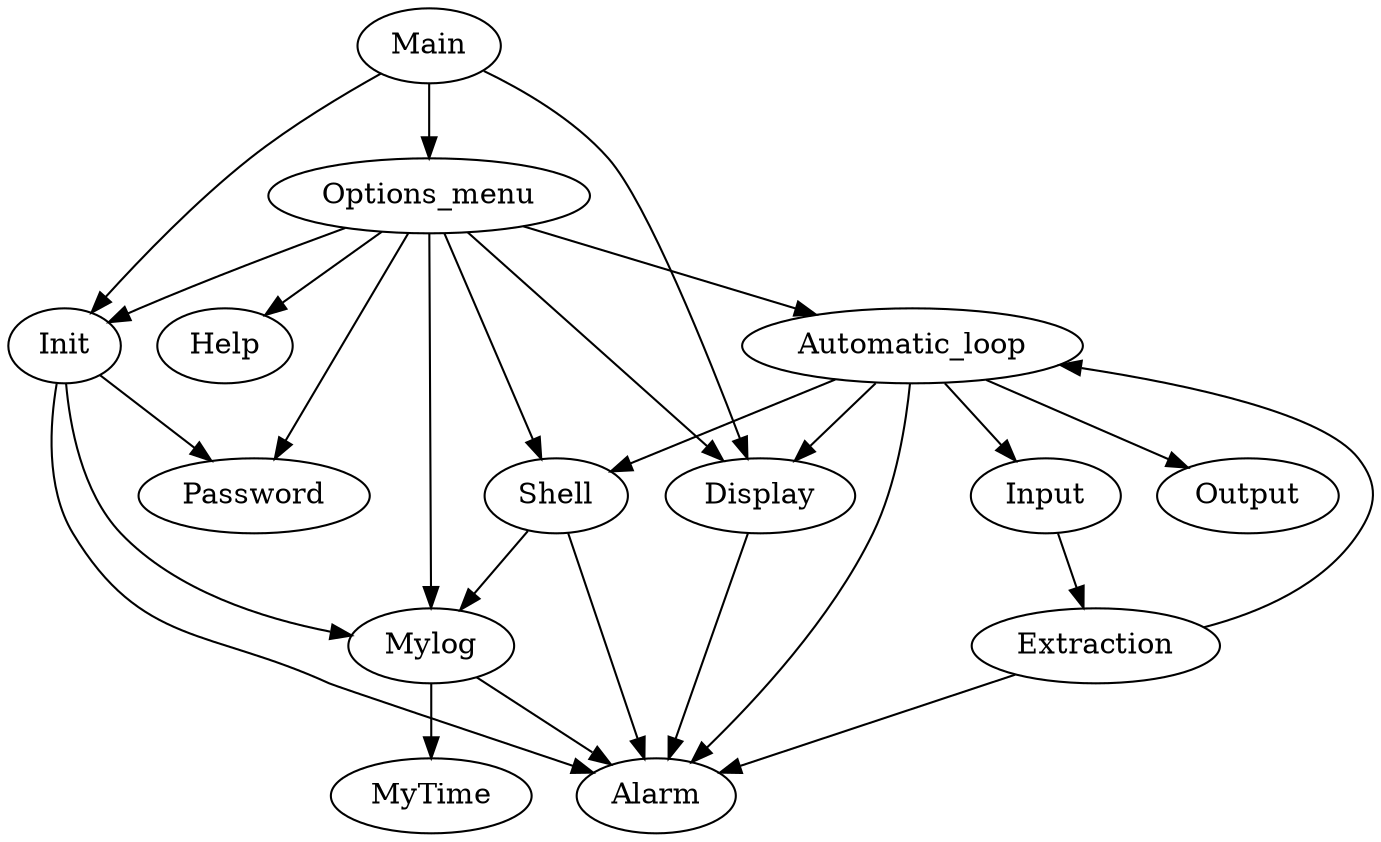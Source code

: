 digraph G
{
	Alarm;
	Automatic_loop;
	Display;
	Extraction;
	Help;
	Init;
	Input;
	Main;
	Mylog;
	MyTime;
	Options_menu;
	Output;
	Password;
	Shell;

	Automatic_loop -> {Shell; Display; Input; Alarm; Output;}
	Display -> Alarm;
	Extraction -> {Alarm; Automatic_loop;}
	Init -> {Alarm; Password; Mylog;}
	Input -> Extraction
	Main -> {Init; Display; Options_menu;}
	Mylog -> {MyTime; Alarm;}
	Options_menu -> {Password; Shell; Display; Automatic_loop; Init; Mylog; Help;}
	Shell -> {Alarm; Mylog;}
}